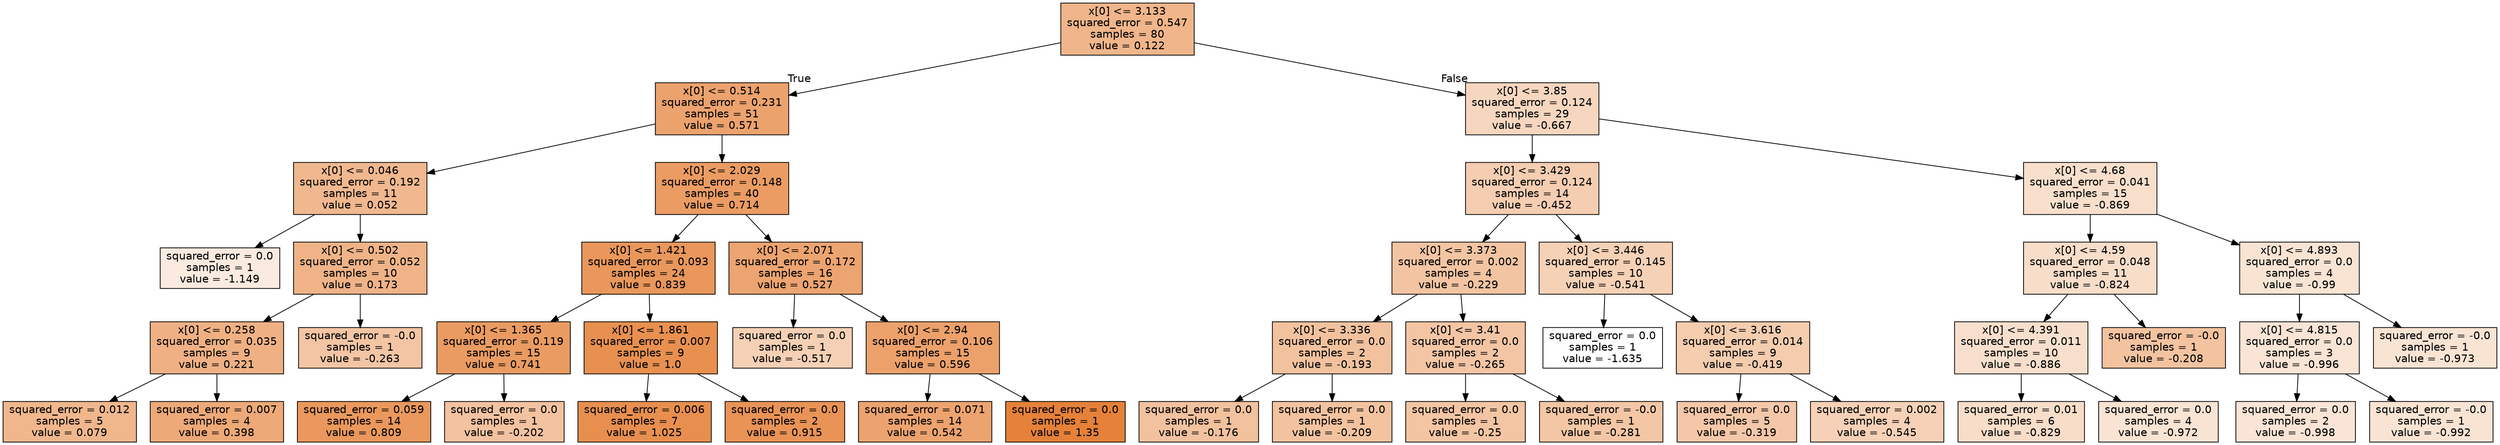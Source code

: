 digraph Tree {
node [shape=box, style="filled", color="black", fontname="helvetica"] ;
edge [fontname="helvetica"] ;
0 [label="x[0] <= 3.133\nsquared_error = 0.547\nsamples = 80\nvalue = 0.122", fillcolor="#f0b58a"] ;
1 [label="x[0] <= 0.514\nsquared_error = 0.231\nsamples = 51\nvalue = 0.571", fillcolor="#eca26d"] ;
0 -> 1 [labeldistance=2.5, labelangle=45, headlabel="True"] ;
2 [label="x[0] <= 0.046\nsquared_error = 0.192\nsamples = 11\nvalue = 0.052", fillcolor="#f0b88f"] ;
1 -> 2 ;
3 [label="squared_error = 0.0\nsamples = 1\nvalue = -1.149", fillcolor="#fbeadf"] ;
2 -> 3 ;
4 [label="x[0] <= 0.502\nsquared_error = 0.052\nsamples = 10\nvalue = 0.173", fillcolor="#efb387"] ;
2 -> 4 ;
5 [label="x[0] <= 0.258\nsquared_error = 0.035\nsamples = 9\nvalue = 0.221", fillcolor="#efb184"] ;
4 -> 5 ;
6 [label="squared_error = 0.012\nsamples = 5\nvalue = 0.079", fillcolor="#f0b78d"] ;
5 -> 6 ;
7 [label="squared_error = 0.007\nsamples = 4\nvalue = 0.398", fillcolor="#eda978"] ;
5 -> 7 ;
8 [label="squared_error = -0.0\nsamples = 1\nvalue = -0.263", fillcolor="#f3c5a4"] ;
4 -> 8 ;
9 [label="x[0] <= 2.029\nsquared_error = 0.148\nsamples = 40\nvalue = 0.714", fillcolor="#eb9c63"] ;
1 -> 9 ;
10 [label="x[0] <= 1.421\nsquared_error = 0.093\nsamples = 24\nvalue = 0.839", fillcolor="#e9975b"] ;
9 -> 10 ;
11 [label="x[0] <= 1.365\nsquared_error = 0.119\nsamples = 15\nvalue = 0.741", fillcolor="#ea9b61"] ;
10 -> 11 ;
12 [label="squared_error = 0.059\nsamples = 14\nvalue = 0.809", fillcolor="#ea985d"] ;
11 -> 12 ;
13 [label="squared_error = 0.0\nsamples = 1\nvalue = -0.202", fillcolor="#f3c2a0"] ;
11 -> 13 ;
14 [label="x[0] <= 1.861\nsquared_error = 0.007\nsamples = 9\nvalue = 1.0", fillcolor="#e89050"] ;
10 -> 14 ;
15 [label="squared_error = 0.006\nsamples = 7\nvalue = 1.025", fillcolor="#e88f4f"] ;
14 -> 15 ;
16 [label="squared_error = 0.0\nsamples = 2\nvalue = 0.915", fillcolor="#e99356"] ;
14 -> 16 ;
17 [label="x[0] <= 2.071\nsquared_error = 0.172\nsamples = 16\nvalue = 0.527", fillcolor="#eca470"] ;
9 -> 17 ;
18 [label="squared_error = 0.0\nsamples = 1\nvalue = -0.517", fillcolor="#f5d0b5"] ;
17 -> 18 ;
19 [label="x[0] <= 2.94\nsquared_error = 0.106\nsamples = 15\nvalue = 0.596", fillcolor="#eca16b"] ;
17 -> 19 ;
20 [label="squared_error = 0.071\nsamples = 14\nvalue = 0.542", fillcolor="#eca36f"] ;
19 -> 20 ;
21 [label="squared_error = 0.0\nsamples = 1\nvalue = 1.35", fillcolor="#e58139"] ;
19 -> 21 ;
22 [label="x[0] <= 3.85\nsquared_error = 0.124\nsamples = 29\nvalue = -0.667", fillcolor="#f7d6bf"] ;
0 -> 22 [labeldistance=2.5, labelangle=-45, headlabel="False"] ;
23 [label="x[0] <= 3.429\nsquared_error = 0.124\nsamples = 14\nvalue = -0.452", fillcolor="#f5cdb1"] ;
22 -> 23 ;
24 [label="x[0] <= 3.373\nsquared_error = 0.002\nsamples = 4\nvalue = -0.229", fillcolor="#f3c4a2"] ;
23 -> 24 ;
25 [label="x[0] <= 3.336\nsquared_error = 0.0\nsamples = 2\nvalue = -0.193", fillcolor="#f2c29f"] ;
24 -> 25 ;
26 [label="squared_error = 0.0\nsamples = 1\nvalue = -0.176", fillcolor="#f2c19e"] ;
25 -> 26 ;
27 [label="squared_error = 0.0\nsamples = 1\nvalue = -0.209", fillcolor="#f3c3a0"] ;
25 -> 27 ;
28 [label="x[0] <= 3.41\nsquared_error = 0.0\nsamples = 2\nvalue = -0.265", fillcolor="#f3c5a4"] ;
24 -> 28 ;
29 [label="squared_error = 0.0\nsamples = 1\nvalue = -0.25", fillcolor="#f3c5a3"] ;
28 -> 29 ;
30 [label="squared_error = -0.0\nsamples = 1\nvalue = -0.281", fillcolor="#f3c6a5"] ;
28 -> 30 ;
31 [label="x[0] <= 3.446\nsquared_error = 0.145\nsamples = 10\nvalue = -0.541", fillcolor="#f5d1b6"] ;
23 -> 31 ;
32 [label="squared_error = 0.0\nsamples = 1\nvalue = -1.635", fillcolor="#ffffff"] ;
31 -> 32 ;
33 [label="x[0] <= 3.616\nsquared_error = 0.014\nsamples = 9\nvalue = -0.419", fillcolor="#f4ccae"] ;
31 -> 33 ;
34 [label="squared_error = 0.0\nsamples = 5\nvalue = -0.319", fillcolor="#f4c7a8"] ;
33 -> 34 ;
35 [label="squared_error = 0.002\nsamples = 4\nvalue = -0.545", fillcolor="#f6d1b7"] ;
33 -> 35 ;
36 [label="x[0] <= 4.68\nsquared_error = 0.041\nsamples = 15\nvalue = -0.869", fillcolor="#f8dfcc"] ;
22 -> 36 ;
37 [label="x[0] <= 4.59\nsquared_error = 0.048\nsamples = 11\nvalue = -0.824", fillcolor="#f8ddc9"] ;
36 -> 37 ;
38 [label="x[0] <= 4.391\nsquared_error = 0.011\nsamples = 10\nvalue = -0.886", fillcolor="#f8dfcd"] ;
37 -> 38 ;
39 [label="squared_error = 0.01\nsamples = 6\nvalue = -0.829", fillcolor="#f8ddc9"] ;
38 -> 39 ;
40 [label="squared_error = 0.0\nsamples = 4\nvalue = -0.972", fillcolor="#f9e3d3"] ;
38 -> 40 ;
41 [label="squared_error = -0.0\nsamples = 1\nvalue = -0.208", fillcolor="#f3c3a0"] ;
37 -> 41 ;
42 [label="x[0] <= 4.893\nsquared_error = 0.0\nsamples = 4\nvalue = -0.99", fillcolor="#f9e4d4"] ;
36 -> 42 ;
43 [label="x[0] <= 4.815\nsquared_error = 0.0\nsamples = 3\nvalue = -0.996", fillcolor="#f9e4d5"] ;
42 -> 43 ;
44 [label="squared_error = 0.0\nsamples = 2\nvalue = -0.998", fillcolor="#f9e4d5"] ;
43 -> 44 ;
45 [label="squared_error = -0.0\nsamples = 1\nvalue = -0.992", fillcolor="#f9e4d4"] ;
43 -> 45 ;
46 [label="squared_error = -0.0\nsamples = 1\nvalue = -0.973", fillcolor="#f9e3d3"] ;
42 -> 46 ;
}